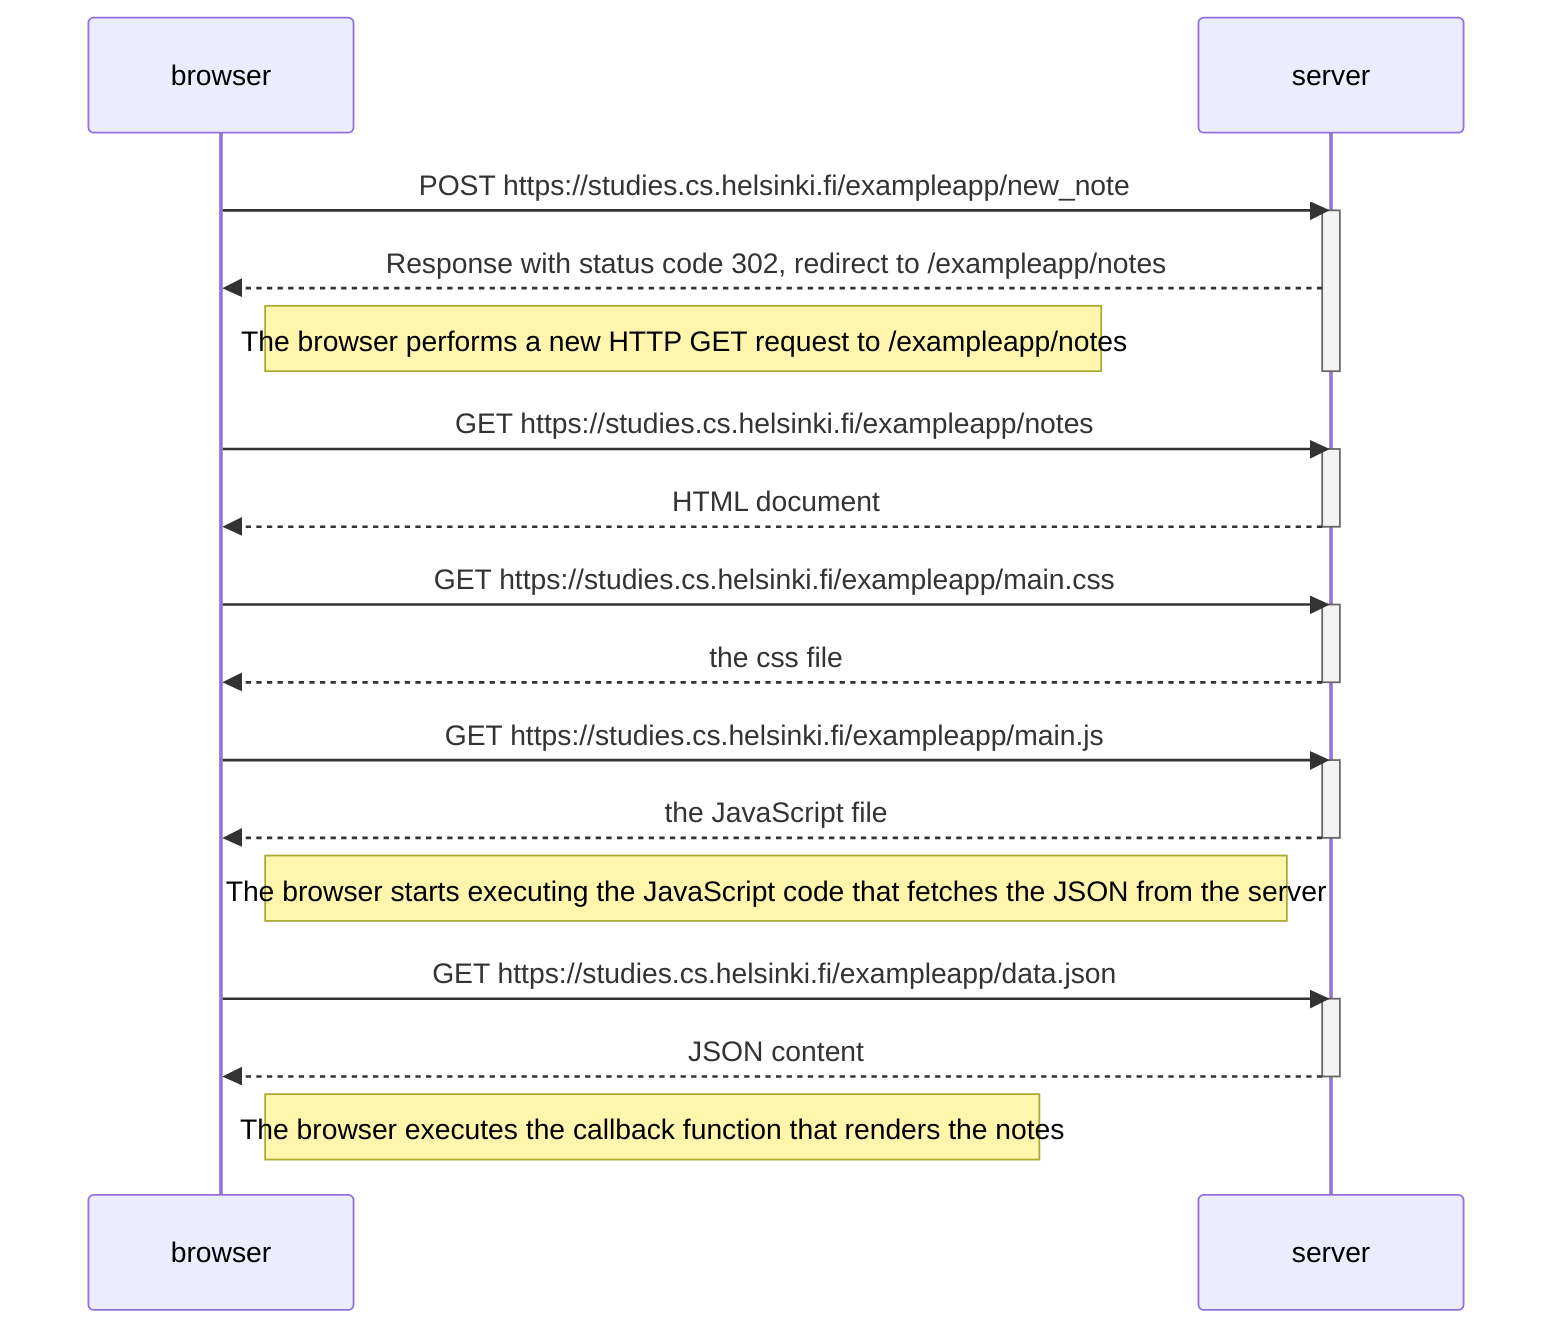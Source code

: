 sequenceDiagram
participant browser
participant server

    browser->>server: POST https://studies.cs.helsinki.fi/exampleapp/new_note
    activate server
    server-->>browser: Response with status code 302, redirect to /exampleapp/notes
    Note right of browser: The browser performs a new HTTP GET request to /exampleapp/notes
    deactivate server

    browser->>server: GET https://studies.cs.helsinki.fi/exampleapp/notes
    activate server
    server-->>browser: HTML document
    deactivate server

    browser->>server: GET https://studies.cs.helsinki.fi/exampleapp/main.css
    activate server
    server-->>browser: the css file
    deactivate server

    browser->>server: GET https://studies.cs.helsinki.fi/exampleapp/main.js
    activate server
    server-->>browser: the JavaScript file
    deactivate server

    Note right of browser: The browser starts executing the JavaScript code that fetches the JSON from the server

    browser->>server: GET https://studies.cs.helsinki.fi/exampleapp/data.json
    activate server
    server-->>browser: JSON content
    deactivate server

    Note right of browser: The browser executes the callback function that renders the notes